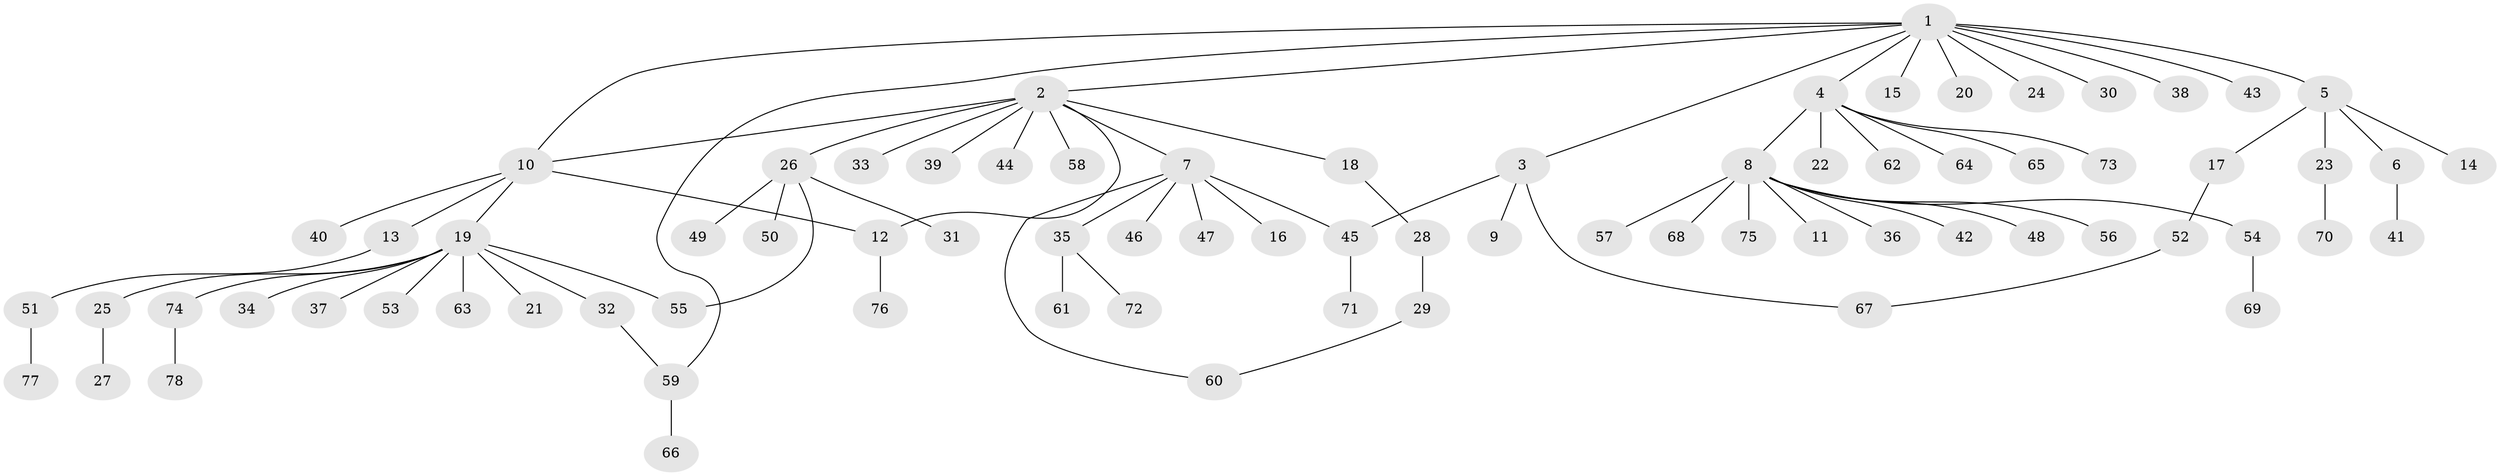 // Generated by graph-tools (version 1.1) at 2025/11/02/27/25 16:11:14]
// undirected, 78 vertices, 84 edges
graph export_dot {
graph [start="1"]
  node [color=gray90,style=filled];
  1;
  2;
  3;
  4;
  5;
  6;
  7;
  8;
  9;
  10;
  11;
  12;
  13;
  14;
  15;
  16;
  17;
  18;
  19;
  20;
  21;
  22;
  23;
  24;
  25;
  26;
  27;
  28;
  29;
  30;
  31;
  32;
  33;
  34;
  35;
  36;
  37;
  38;
  39;
  40;
  41;
  42;
  43;
  44;
  45;
  46;
  47;
  48;
  49;
  50;
  51;
  52;
  53;
  54;
  55;
  56;
  57;
  58;
  59;
  60;
  61;
  62;
  63;
  64;
  65;
  66;
  67;
  68;
  69;
  70;
  71;
  72;
  73;
  74;
  75;
  76;
  77;
  78;
  1 -- 2;
  1 -- 3;
  1 -- 4;
  1 -- 5;
  1 -- 10;
  1 -- 15;
  1 -- 20;
  1 -- 24;
  1 -- 30;
  1 -- 38;
  1 -- 43;
  1 -- 59;
  2 -- 7;
  2 -- 10;
  2 -- 12;
  2 -- 18;
  2 -- 26;
  2 -- 33;
  2 -- 39;
  2 -- 44;
  2 -- 58;
  3 -- 9;
  3 -- 45;
  3 -- 67;
  4 -- 8;
  4 -- 22;
  4 -- 62;
  4 -- 64;
  4 -- 65;
  4 -- 73;
  5 -- 6;
  5 -- 14;
  5 -- 17;
  5 -- 23;
  6 -- 41;
  7 -- 16;
  7 -- 35;
  7 -- 45;
  7 -- 46;
  7 -- 47;
  7 -- 60;
  8 -- 11;
  8 -- 36;
  8 -- 42;
  8 -- 48;
  8 -- 54;
  8 -- 56;
  8 -- 57;
  8 -- 68;
  8 -- 75;
  10 -- 12;
  10 -- 13;
  10 -- 19;
  10 -- 40;
  12 -- 76;
  13 -- 51;
  17 -- 52;
  18 -- 28;
  19 -- 21;
  19 -- 25;
  19 -- 32;
  19 -- 34;
  19 -- 37;
  19 -- 53;
  19 -- 55;
  19 -- 63;
  19 -- 74;
  23 -- 70;
  25 -- 27;
  26 -- 31;
  26 -- 49;
  26 -- 50;
  26 -- 55;
  28 -- 29;
  29 -- 60;
  32 -- 59;
  35 -- 61;
  35 -- 72;
  45 -- 71;
  51 -- 77;
  52 -- 67;
  54 -- 69;
  59 -- 66;
  74 -- 78;
}

